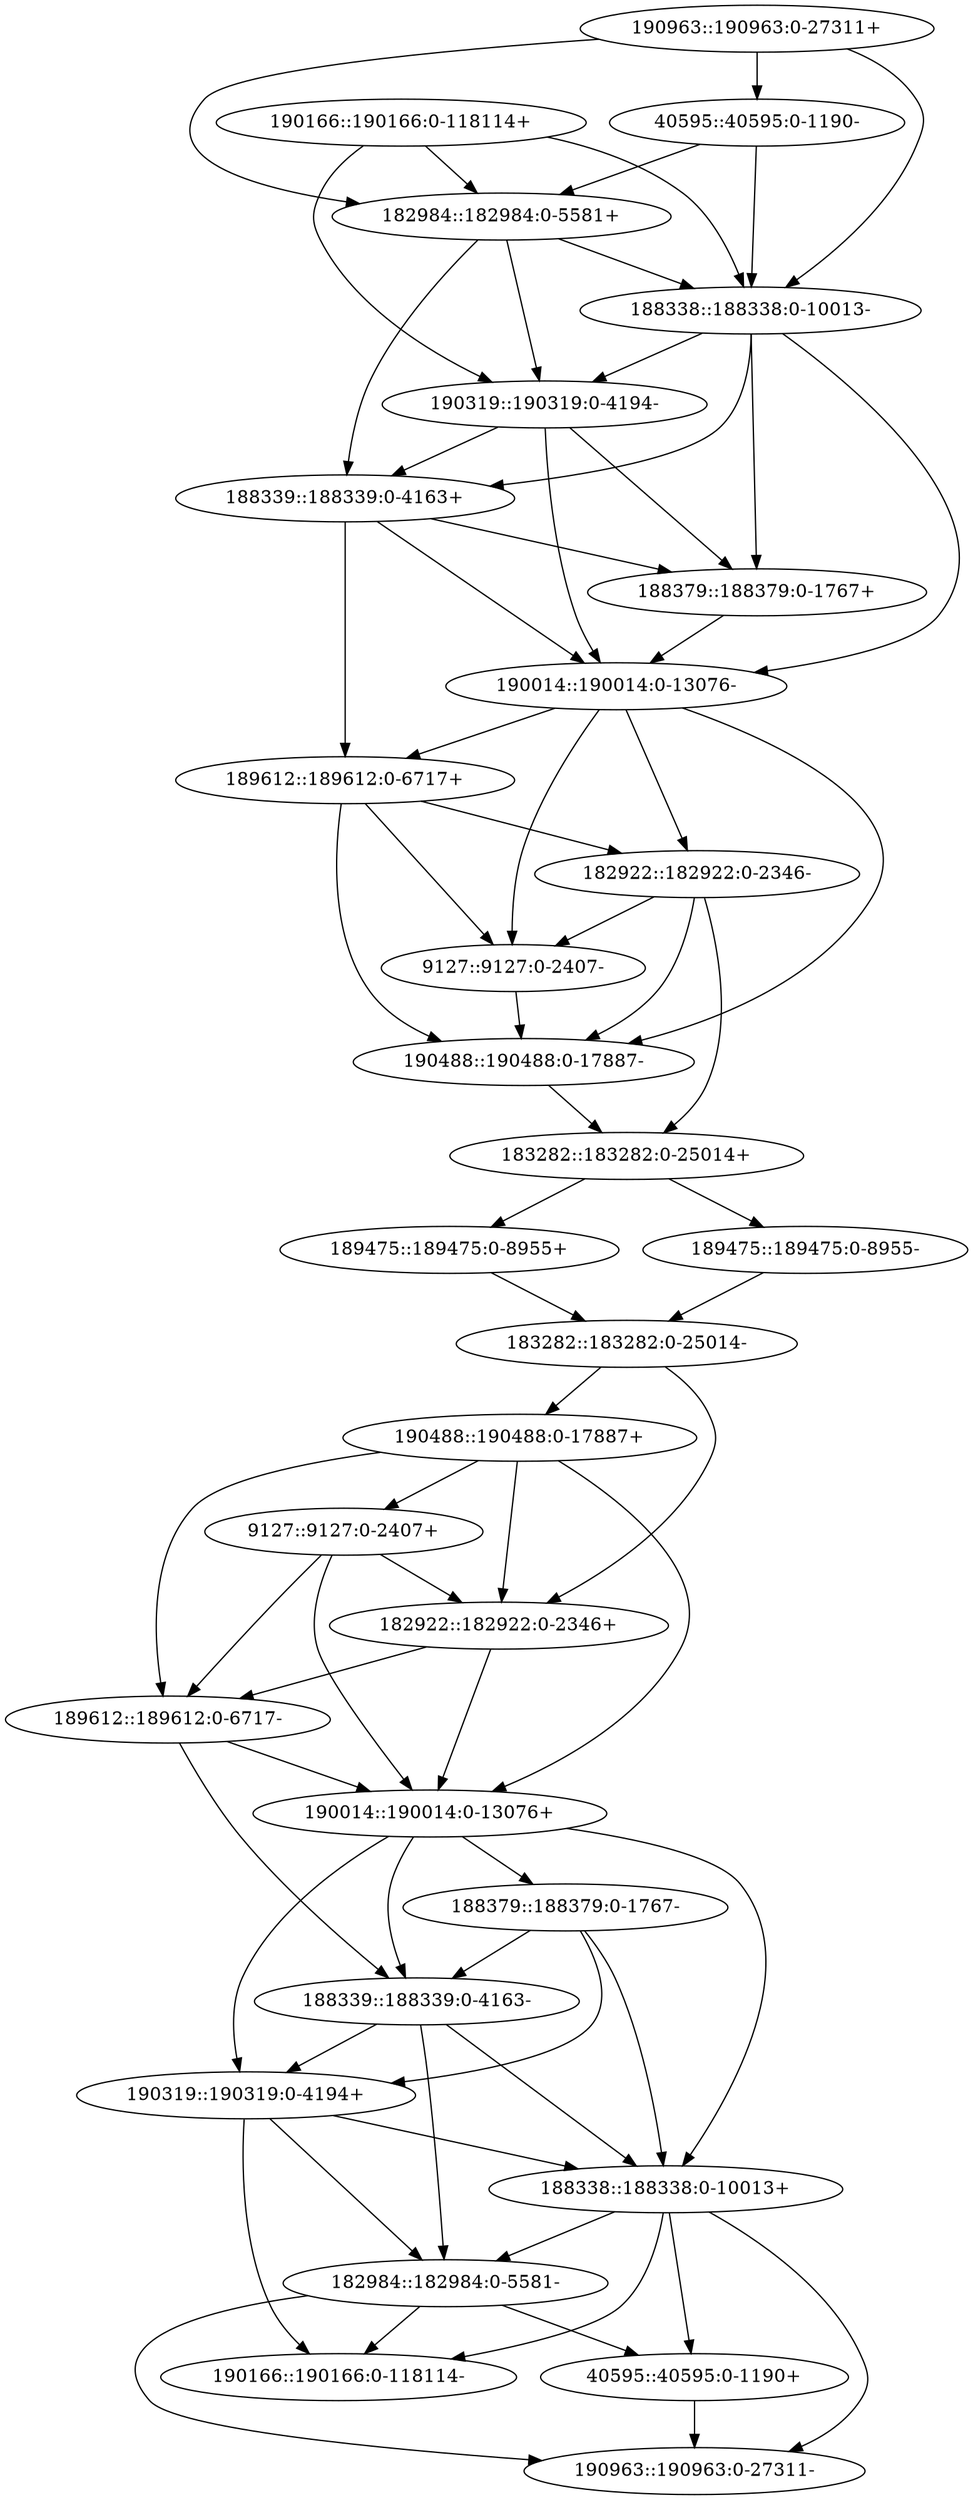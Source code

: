 digraph G {
graph [scaf_num=None]
"188379::188379:0-1767+" [l=1767]
"190014::190014:0-13076+" [l=13076]
"9127::9127:0-2407-" [l=2407]
"188379::188379:0-1767-" [l=1767]
"40595::40595:0-1190-" [l=1190]
"190319::190319:0-4194-" [l=4194]
"183282::183282:0-25014-" [l=25014]
"182984::182984:0-5581+" [l=5581]
"190963::190963:0-27311-" [l=27311]
"190014::190014:0-13076-" [l=13076]
"189612::189612:0-6717+" [l=6717]
"188339::188339:0-4163+" [l=4163]
"189475::189475:0-8955+" [l=8955]
"188338::188338:0-10013+" [l=10013]
"182922::182922:0-2346+" [l=2346]
"190963::190963:0-27311+" [l=27311]
"190488::190488:0-17887+" [l=17887]
"189475::189475:0-8955-" [l=8955]
"190319::190319:0-4194+" [l=4194]
"190166::190166:0-118114+" [l=118114]
"183282::183282:0-25014+" [l=25014]
"188339::188339:0-4163-" [l=4163]
"9127::9127:0-2407+" [l=2407]
"40595::40595:0-1190+" [l=1190]
"182984::182984:0-5581-" [l=5581]
"188338::188338:0-10013-" [l=10013]
"189612::189612:0-6717-" [l=6717]
"190166::190166:0-118114-" [l=118114]
"182922::182922:0-2346-" [l=2346]
"190488::190488:0-17887-" [l=17887]
"183282::183282:0-25014+" -> "189475::189475:0-8955-" [d=336 e=100 n=21]
"183282::183282:0-25014+" -> "189475::189475:0-8955+" [d=-5534 e=100 n=2]
"189475::189475:0-8955+" -> "183282::183282:0-25014-" [d=336 e=100 n=21]
"188379::188379:0-1767+" -> "190014::190014:0-13076-" [d=-309 e=100 n=15]
"190014::190014:0-13076+" -> "188379::188379:0-1767-" [d=-309 e=100 n=15]
"190014::190014:0-13076+" -> "188339::188339:0-4163-" [d=1352 e=100 n=15]
"190014::190014:0-13076+" -> "190319::190319:0-4194+" [d=4710 e=100 n=7]
"190014::190014:0-13076+" -> "188338::188338:0-10013+" [d=9033 e=100 n=6]
"188339::188339:0-4163+" -> "190014::190014:0-13076-" [d=1352 e=100 n=15]
"188339::188339:0-4163+" -> "188379::188379:0-1767+" [d=-82 e=100 n=16]
"188339::188339:0-4163+" -> "189612::189612:0-6717+" [d=14298 e=100 n=2]
"190319::190319:0-4194-" -> "190014::190014:0-13076-" [d=4710 e=100 n=7]
"190319::190319:0-4194-" -> "188379::188379:0-1767+" [d=3339 e=100 n=7]
"190319::190319:0-4194-" -> "188339::188339:0-4163+" [d=-667 e=100 n=12]
"188338::188338:0-10013-" -> "190014::190014:0-13076-" [d=9033 e=100 n=6]
"188338::188338:0-10013-" -> "188379::188379:0-1767+" [d=7632 e=100 n=5]
"188338::188338:0-10013-" -> "188339::188339:0-4163+" [d=3662 e=100 n=10]
"188338::188338:0-10013-" -> "190319::190319:0-4194-" [d=152 e=100 n=15]
"188379::188379:0-1767-" -> "188339::188339:0-4163-" [d=-82 e=100 n=16]
"188379::188379:0-1767-" -> "190319::190319:0-4194+" [d=3339 e=100 n=7]
"188379::188379:0-1767-" -> "188338::188338:0-10013+" [d=7632 e=100 n=5]
"188339::188339:0-4163-" -> "190319::190319:0-4194+" [d=-667 e=100 n=12]
"188339::188339:0-4163-" -> "188338::188338:0-10013+" [d=3662 e=100 n=10]
"188339::188339:0-4163-" -> "182984::182984:0-5581-" [d=13837 e=100 n=3]
"190319::190319:0-4194+" -> "188338::188338:0-10013+" [d=152 e=100 n=15]
"190319::190319:0-4194+" -> "182984::182984:0-5581-" [d=10178 e=100 n=6]
"190319::190319:0-4194+" -> "190166::190166:0-118114-" [d=16393 e=100 n=3]
"189612::189612:0-6717-" -> "190014::190014:0-13076+" [d=114 e=100 n=21]
"189612::189612:0-6717-" -> "188339::188339:0-4163-" [d=14298 e=100 n=2]
"190014::190014:0-13076-" -> "189612::189612:0-6717+" [d=114 e=100 n=21]
"190014::190014:0-13076-" -> "182922::182922:0-2346-" [d=14767 e=100 n=3]
"190014::190014:0-13076-" -> "9127::9127:0-2407-" [d=16964 e=100 n=3]
"190014::190014:0-13076-" -> "190488::190488:0-17887-" [d=19344 e=100 n=2]
"182984::182984:0-5581+" -> "188338::188338:0-10013-" [d=230 e=100 n=18]
"182984::182984:0-5581+" -> "190319::190319:0-4194-" [d=10178 e=100 n=6]
"182984::182984:0-5581+" -> "188339::188339:0-4163+" [d=13837 e=100 n=3]
"188338::188338:0-10013+" -> "182984::182984:0-5581-" [d=230 e=100 n=18]
"188338::188338:0-10013+" -> "190166::190166:0-118114-" [d=6248 e=100 n=10]
"188338::188338:0-10013+" -> "40595::40595:0-1190+" [d=10862 e=100 n=4]
"188338::188338:0-10013+" -> "190963::190963:0-27311-" [d=19994 e=100 n=3]
"190166::190166:0-118114+" -> "188338::188338:0-10013-" [d=6248 e=100 n=10]
"190166::190166:0-118114+" -> "182984::182984:0-5581+" [d=547 e=100 n=22]
"190166::190166:0-118114+" -> "190319::190319:0-4194-" [d=16393 e=100 n=3]
"40595::40595:0-1190-" -> "188338::188338:0-10013-" [d=10862 e=100 n=4]
"40595::40595:0-1190-" -> "182984::182984:0-5581+" [d=5157 e=100 n=10]
"182984::182984:0-5581-" -> "190166::190166:0-118114-" [d=547 e=100 n=22]
"182984::182984:0-5581-" -> "40595::40595:0-1190+" [d=5157 e=100 n=10]
"182984::182984:0-5581-" -> "190963::190963:0-27311-" [d=14390 e=100 n=8]
"190488::190488:0-17887+" -> "9127::9127:0-2407+" [d=28 e=100 n=10]
"190488::190488:0-17887+" -> "182922::182922:0-2346+" [d=2226 e=100 n=9]
"190488::190488:0-17887+" -> "189612::189612:0-6717-" [d=12674 e=100 n=3]
"190488::190488:0-17887+" -> "190014::190014:0-13076+" [d=19344 e=100 n=2]
"9127::9127:0-2407-" -> "190488::190488:0-17887-" [d=28 e=100 n=10]
"182922::182922:0-2346-" -> "190488::190488:0-17887-" [d=2226 e=100 n=9]
"182922::182922:0-2346-" -> "9127::9127:0-2407-" [d=110 e=100 n=10]
"182922::182922:0-2346-" -> "183282::183282:0-25014+" [d=20699 e=100 n=2]
"9127::9127:0-2407+" -> "182922::182922:0-2346+" [d=110 e=100 n=10]
"9127::9127:0-2407+" -> "189612::189612:0-6717-" [d=10269 e=100 n=5]
"9127::9127:0-2407+" -> "190014::190014:0-13076+" [d=16964 e=100 n=3]
"183282::183282:0-25014-" -> "190488::190488:0-17887+" [d=812 e=100 n=17]
"183282::183282:0-25014-" -> "182922::182922:0-2346+" [d=20699 e=100 n=2]
"190488::190488:0-17887-" -> "183282::183282:0-25014+" [d=812 e=100 n=17]
"189475::189475:0-8955-" -> "183282::183282:0-25014-" [d=-5534 e=100 n=2]
"190963::190963:0-27311+" -> "182984::182984:0-5581+" [d=14390 e=100 n=8]
"190963::190963:0-27311+" -> "40595::40595:0-1190-" [d=8042 e=100 n=8]
"190963::190963:0-27311+" -> "188338::188338:0-10013-" [d=19994 e=100 n=3]
"40595::40595:0-1190+" -> "190963::190963:0-27311-" [d=8042 e=100 n=8]
"182922::182922:0-2346+" -> "189612::189612:0-6717-" [d=8073 e=100 n=7]
"182922::182922:0-2346+" -> "190014::190014:0-13076+" [d=14767 e=100 n=3]
"189612::189612:0-6717+" -> "182922::182922:0-2346-" [d=8073 e=100 n=7]
"189612::189612:0-6717+" -> "9127::9127:0-2407-" [d=10269 e=100 n=5]
"189612::189612:0-6717+" -> "190488::190488:0-17887-" [d=12674 e=100 n=3]
}
